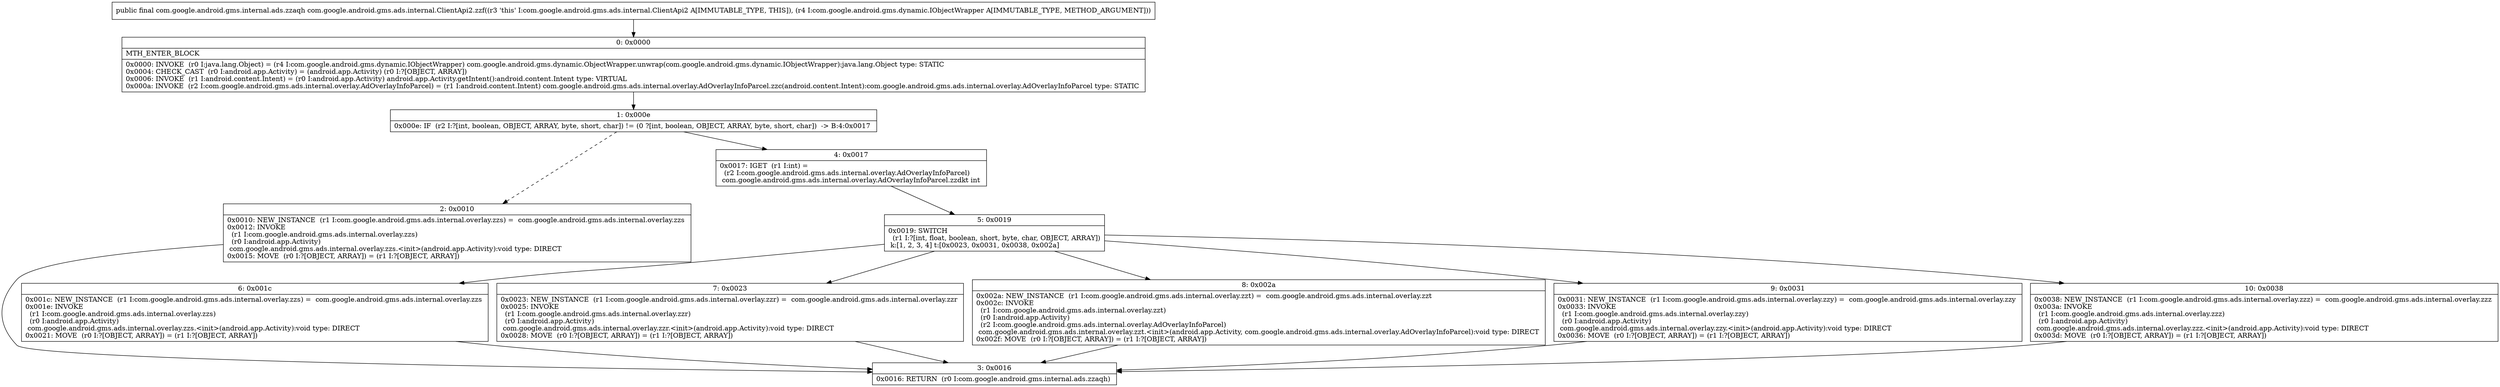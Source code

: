 digraph "CFG forcom.google.android.gms.ads.internal.ClientApi2.zzf(Lcom\/google\/android\/gms\/dynamic\/IObjectWrapper;)Lcom\/google\/android\/gms\/internal\/ads\/zzaqh;" {
Node_0 [shape=record,label="{0\:\ 0x0000|MTH_ENTER_BLOCK\l|0x0000: INVOKE  (r0 I:java.lang.Object) = (r4 I:com.google.android.gms.dynamic.IObjectWrapper) com.google.android.gms.dynamic.ObjectWrapper.unwrap(com.google.android.gms.dynamic.IObjectWrapper):java.lang.Object type: STATIC \l0x0004: CHECK_CAST  (r0 I:android.app.Activity) = (android.app.Activity) (r0 I:?[OBJECT, ARRAY]) \l0x0006: INVOKE  (r1 I:android.content.Intent) = (r0 I:android.app.Activity) android.app.Activity.getIntent():android.content.Intent type: VIRTUAL \l0x000a: INVOKE  (r2 I:com.google.android.gms.ads.internal.overlay.AdOverlayInfoParcel) = (r1 I:android.content.Intent) com.google.android.gms.ads.internal.overlay.AdOverlayInfoParcel.zzc(android.content.Intent):com.google.android.gms.ads.internal.overlay.AdOverlayInfoParcel type: STATIC \l}"];
Node_1 [shape=record,label="{1\:\ 0x000e|0x000e: IF  (r2 I:?[int, boolean, OBJECT, ARRAY, byte, short, char]) != (0 ?[int, boolean, OBJECT, ARRAY, byte, short, char])  \-\> B:4:0x0017 \l}"];
Node_2 [shape=record,label="{2\:\ 0x0010|0x0010: NEW_INSTANCE  (r1 I:com.google.android.gms.ads.internal.overlay.zzs) =  com.google.android.gms.ads.internal.overlay.zzs \l0x0012: INVOKE  \l  (r1 I:com.google.android.gms.ads.internal.overlay.zzs)\l  (r0 I:android.app.Activity)\l com.google.android.gms.ads.internal.overlay.zzs.\<init\>(android.app.Activity):void type: DIRECT \l0x0015: MOVE  (r0 I:?[OBJECT, ARRAY]) = (r1 I:?[OBJECT, ARRAY]) \l}"];
Node_3 [shape=record,label="{3\:\ 0x0016|0x0016: RETURN  (r0 I:com.google.android.gms.internal.ads.zzaqh) \l}"];
Node_4 [shape=record,label="{4\:\ 0x0017|0x0017: IGET  (r1 I:int) = \l  (r2 I:com.google.android.gms.ads.internal.overlay.AdOverlayInfoParcel)\l com.google.android.gms.ads.internal.overlay.AdOverlayInfoParcel.zzdkt int \l}"];
Node_5 [shape=record,label="{5\:\ 0x0019|0x0019: SWITCH  \l  (r1 I:?[int, float, boolean, short, byte, char, OBJECT, ARRAY])\l k:[1, 2, 3, 4] t:[0x0023, 0x0031, 0x0038, 0x002a] \l}"];
Node_6 [shape=record,label="{6\:\ 0x001c|0x001c: NEW_INSTANCE  (r1 I:com.google.android.gms.ads.internal.overlay.zzs) =  com.google.android.gms.ads.internal.overlay.zzs \l0x001e: INVOKE  \l  (r1 I:com.google.android.gms.ads.internal.overlay.zzs)\l  (r0 I:android.app.Activity)\l com.google.android.gms.ads.internal.overlay.zzs.\<init\>(android.app.Activity):void type: DIRECT \l0x0021: MOVE  (r0 I:?[OBJECT, ARRAY]) = (r1 I:?[OBJECT, ARRAY]) \l}"];
Node_7 [shape=record,label="{7\:\ 0x0023|0x0023: NEW_INSTANCE  (r1 I:com.google.android.gms.ads.internal.overlay.zzr) =  com.google.android.gms.ads.internal.overlay.zzr \l0x0025: INVOKE  \l  (r1 I:com.google.android.gms.ads.internal.overlay.zzr)\l  (r0 I:android.app.Activity)\l com.google.android.gms.ads.internal.overlay.zzr.\<init\>(android.app.Activity):void type: DIRECT \l0x0028: MOVE  (r0 I:?[OBJECT, ARRAY]) = (r1 I:?[OBJECT, ARRAY]) \l}"];
Node_8 [shape=record,label="{8\:\ 0x002a|0x002a: NEW_INSTANCE  (r1 I:com.google.android.gms.ads.internal.overlay.zzt) =  com.google.android.gms.ads.internal.overlay.zzt \l0x002c: INVOKE  \l  (r1 I:com.google.android.gms.ads.internal.overlay.zzt)\l  (r0 I:android.app.Activity)\l  (r2 I:com.google.android.gms.ads.internal.overlay.AdOverlayInfoParcel)\l com.google.android.gms.ads.internal.overlay.zzt.\<init\>(android.app.Activity, com.google.android.gms.ads.internal.overlay.AdOverlayInfoParcel):void type: DIRECT \l0x002f: MOVE  (r0 I:?[OBJECT, ARRAY]) = (r1 I:?[OBJECT, ARRAY]) \l}"];
Node_9 [shape=record,label="{9\:\ 0x0031|0x0031: NEW_INSTANCE  (r1 I:com.google.android.gms.ads.internal.overlay.zzy) =  com.google.android.gms.ads.internal.overlay.zzy \l0x0033: INVOKE  \l  (r1 I:com.google.android.gms.ads.internal.overlay.zzy)\l  (r0 I:android.app.Activity)\l com.google.android.gms.ads.internal.overlay.zzy.\<init\>(android.app.Activity):void type: DIRECT \l0x0036: MOVE  (r0 I:?[OBJECT, ARRAY]) = (r1 I:?[OBJECT, ARRAY]) \l}"];
Node_10 [shape=record,label="{10\:\ 0x0038|0x0038: NEW_INSTANCE  (r1 I:com.google.android.gms.ads.internal.overlay.zzz) =  com.google.android.gms.ads.internal.overlay.zzz \l0x003a: INVOKE  \l  (r1 I:com.google.android.gms.ads.internal.overlay.zzz)\l  (r0 I:android.app.Activity)\l com.google.android.gms.ads.internal.overlay.zzz.\<init\>(android.app.Activity):void type: DIRECT \l0x003d: MOVE  (r0 I:?[OBJECT, ARRAY]) = (r1 I:?[OBJECT, ARRAY]) \l}"];
MethodNode[shape=record,label="{public final com.google.android.gms.internal.ads.zzaqh com.google.android.gms.ads.internal.ClientApi2.zzf((r3 'this' I:com.google.android.gms.ads.internal.ClientApi2 A[IMMUTABLE_TYPE, THIS]), (r4 I:com.google.android.gms.dynamic.IObjectWrapper A[IMMUTABLE_TYPE, METHOD_ARGUMENT])) }"];
MethodNode -> Node_0;
Node_0 -> Node_1;
Node_1 -> Node_2[style=dashed];
Node_1 -> Node_4;
Node_2 -> Node_3;
Node_4 -> Node_5;
Node_5 -> Node_6;
Node_5 -> Node_7;
Node_5 -> Node_8;
Node_5 -> Node_9;
Node_5 -> Node_10;
Node_6 -> Node_3;
Node_7 -> Node_3;
Node_8 -> Node_3;
Node_9 -> Node_3;
Node_10 -> Node_3;
}

